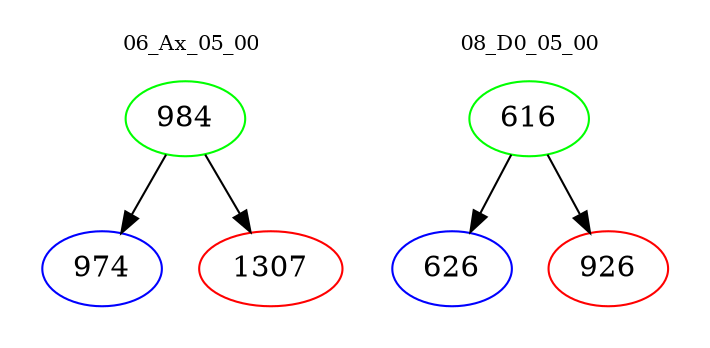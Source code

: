 digraph{
subgraph cluster_0 {
color = white
label = "06_Ax_05_00";
fontsize=10;
T0_984 [label="984", color="green"]
T0_984 -> T0_974 [color="black"]
T0_974 [label="974", color="blue"]
T0_984 -> T0_1307 [color="black"]
T0_1307 [label="1307", color="red"]
}
subgraph cluster_1 {
color = white
label = "08_D0_05_00";
fontsize=10;
T1_616 [label="616", color="green"]
T1_616 -> T1_626 [color="black"]
T1_626 [label="626", color="blue"]
T1_616 -> T1_926 [color="black"]
T1_926 [label="926", color="red"]
}
}
